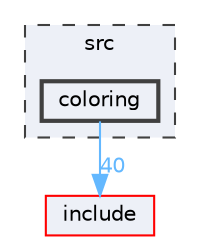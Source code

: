 digraph "coloring"
{
 // LATEX_PDF_SIZE
  bgcolor="transparent";
  edge [fontname=Helvetica,fontsize=10,labelfontname=Helvetica,labelfontsize=10];
  node [fontname=Helvetica,fontsize=10,shape=box,height=0.2,width=0.4];
  compound=true
  subgraph clusterdir_68267d1309a1af8e8297ef4c3efbcdba {
    graph [ bgcolor="#edf0f7", pencolor="grey25", label="src", fontname=Helvetica,fontsize=10 style="filled,dashed", URL="dir_68267d1309a1af8e8297ef4c3efbcdba.html",tooltip=""]
  dir_ef25f80acd96ad29f9d92f554f1cecf5 [label="coloring", fillcolor="#edf0f7", color="grey25", style="filled,bold", URL="dir_ef25f80acd96ad29f9d92f554f1cecf5.html",tooltip=""];
  }
  dir_d44c64559bbebec7f509842c48db8b23 [label="include", fillcolor="#edf0f7", color="red", style="filled", URL="dir_d44c64559bbebec7f509842c48db8b23.html",tooltip=""];
  dir_ef25f80acd96ad29f9d92f554f1cecf5->dir_d44c64559bbebec7f509842c48db8b23 [headlabel="40", labeldistance=1.5 headhref="dir_000028_000050.html" href="dir_000028_000050.html" color="steelblue1" fontcolor="steelblue1"];
}
